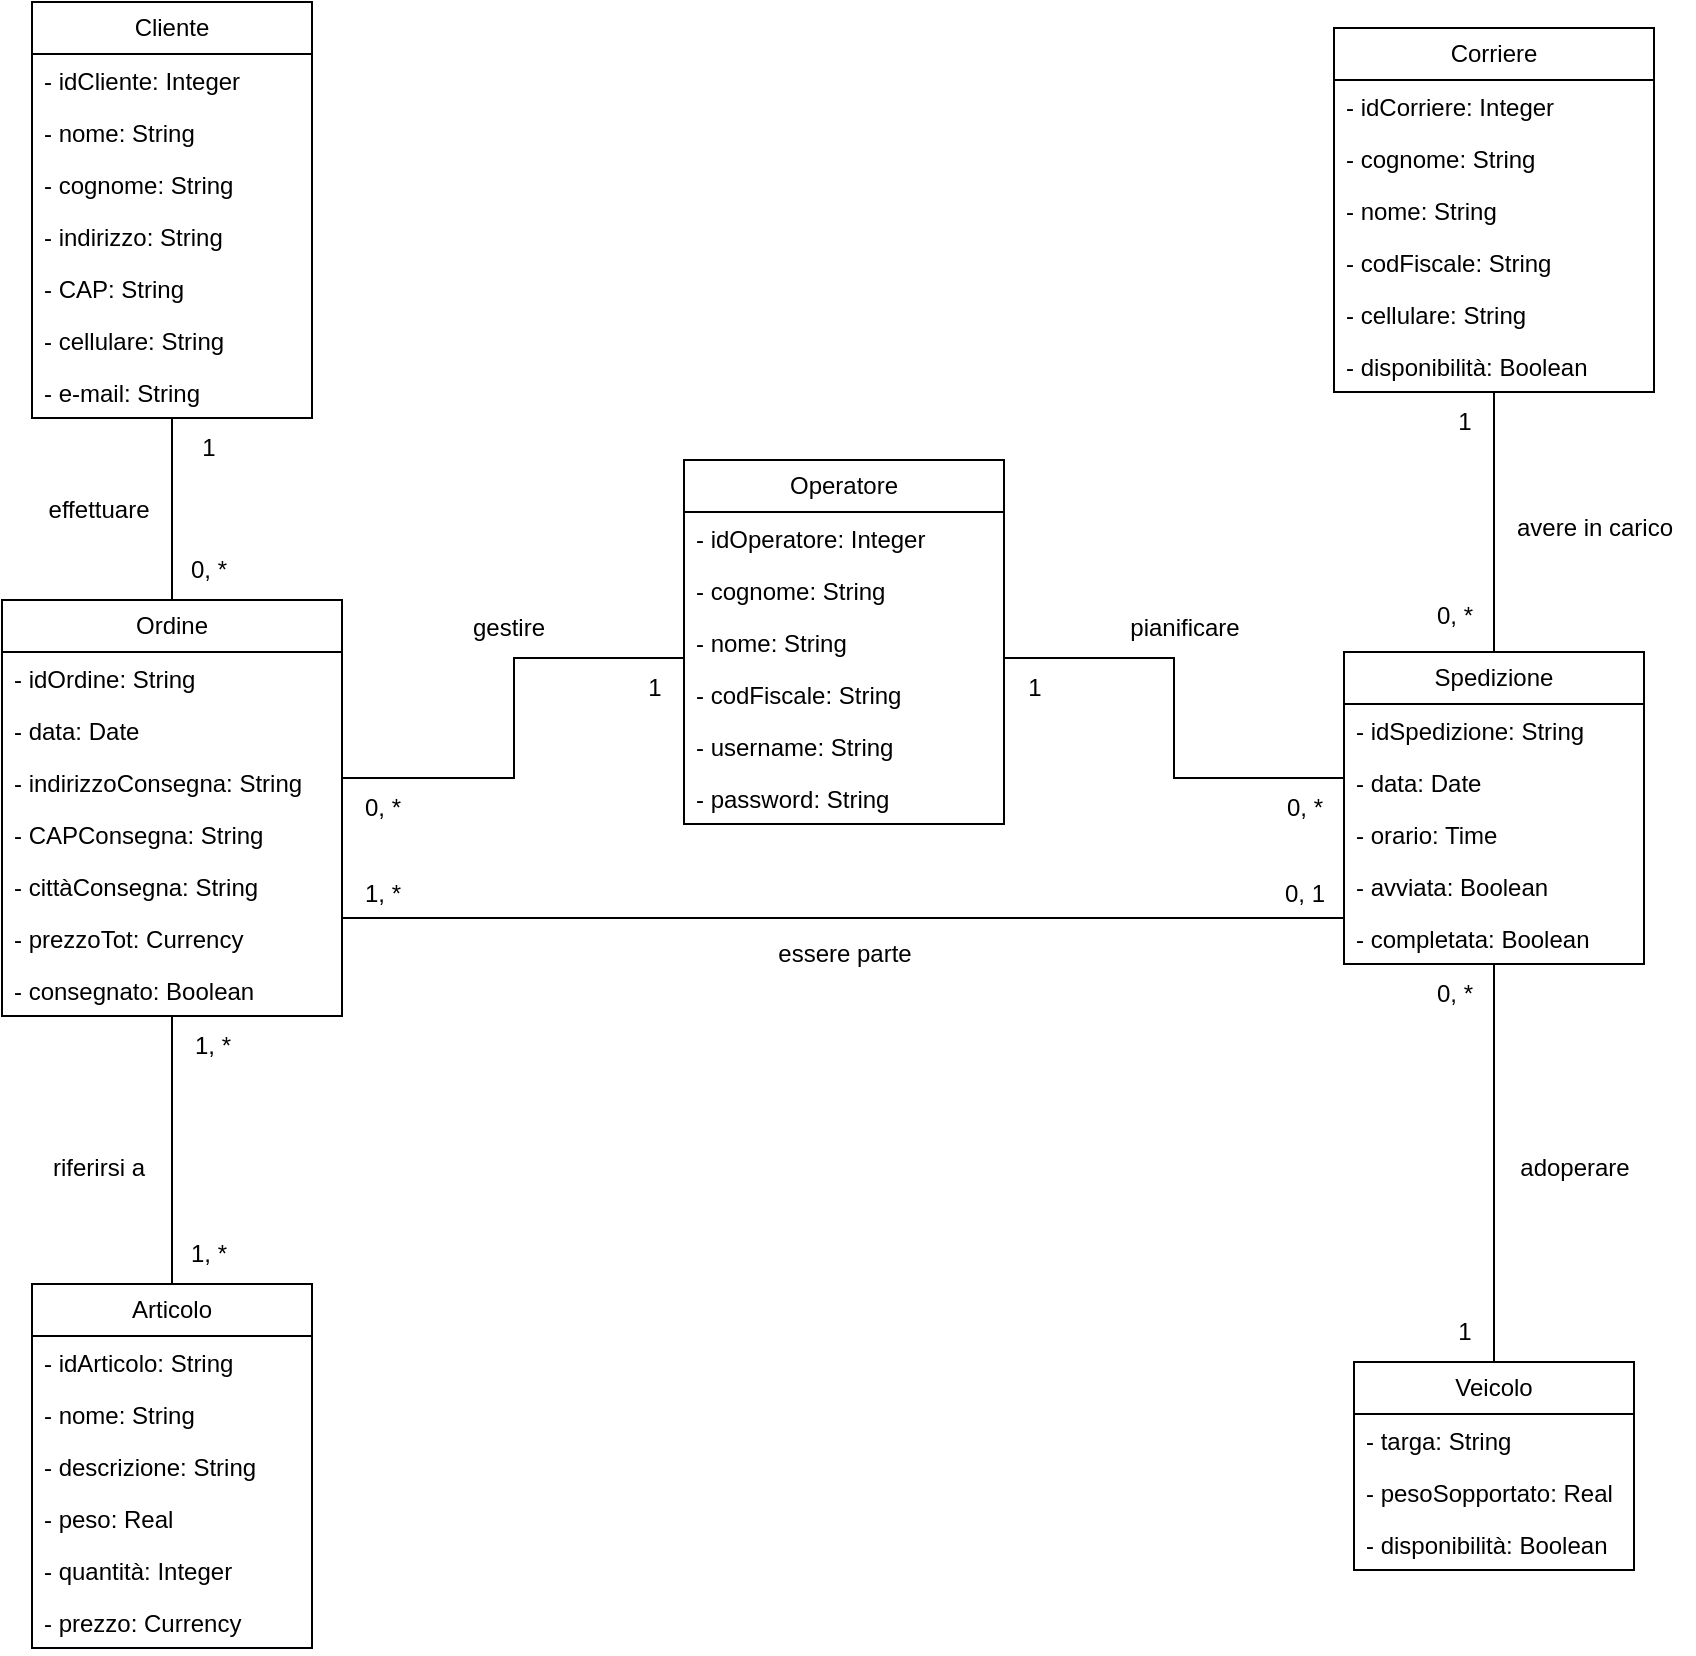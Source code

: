 <mxfile version="22.0.0" type="device">
  <diagram name="Pagina-1" id="WRYDXMOq-KWWwIgOfbzG">
    <mxGraphModel dx="1036" dy="614" grid="1" gridSize="10" guides="1" tooltips="1" connect="1" arrows="1" fold="1" page="1" pageScale="1" pageWidth="1000" pageHeight="900" math="0" shadow="0">
      <root>
        <mxCell id="0" />
        <mxCell id="1" parent="0" />
        <mxCell id="HF8OIwwLMw5w0jJmoDeM-1" style="edgeStyle=orthogonalEdgeStyle;rounded=0;orthogonalLoop=1;jettySize=auto;html=1;endArrow=none;endFill=0;" parent="1" source="HF8OIwwLMw5w0jJmoDeM-3" target="HF8OIwwLMw5w0jJmoDeM-16" edge="1">
          <mxGeometry relative="1" as="geometry" />
        </mxCell>
        <mxCell id="HF8OIwwLMw5w0jJmoDeM-3" value="Articolo" style="swimlane;fontStyle=0;childLayout=stackLayout;horizontal=1;startSize=26;fillColor=none;horizontalStack=0;resizeParent=1;resizeParentMax=0;resizeLast=0;collapsible=1;marginBottom=0;whiteSpace=wrap;html=1;" parent="1" vertex="1">
          <mxGeometry x="92" y="673" width="140" height="182" as="geometry" />
        </mxCell>
        <mxCell id="HF8OIwwLMw5w0jJmoDeM-4" value="- idArticolo: String" style="text;strokeColor=none;fillColor=none;align=left;verticalAlign=top;spacingLeft=4;spacingRight=4;overflow=hidden;rotatable=0;points=[[0,0.5],[1,0.5]];portConstraint=eastwest;whiteSpace=wrap;html=1;" parent="HF8OIwwLMw5w0jJmoDeM-3" vertex="1">
          <mxGeometry y="26" width="140" height="26" as="geometry" />
        </mxCell>
        <mxCell id="HF8OIwwLMw5w0jJmoDeM-5" value="- nome: String" style="text;strokeColor=none;fillColor=none;align=left;verticalAlign=top;spacingLeft=4;spacingRight=4;overflow=hidden;rotatable=0;points=[[0,0.5],[1,0.5]];portConstraint=eastwest;whiteSpace=wrap;html=1;" parent="HF8OIwwLMw5w0jJmoDeM-3" vertex="1">
          <mxGeometry y="52" width="140" height="26" as="geometry" />
        </mxCell>
        <mxCell id="HF8OIwwLMw5w0jJmoDeM-6" value="- descrizione: String" style="text;strokeColor=none;fillColor=none;align=left;verticalAlign=top;spacingLeft=4;spacingRight=4;overflow=hidden;rotatable=0;points=[[0,0.5],[1,0.5]];portConstraint=eastwest;whiteSpace=wrap;html=1;" parent="HF8OIwwLMw5w0jJmoDeM-3" vertex="1">
          <mxGeometry y="78" width="140" height="26" as="geometry" />
        </mxCell>
        <mxCell id="HF8OIwwLMw5w0jJmoDeM-7" value="- peso: Real" style="text;strokeColor=none;fillColor=none;align=left;verticalAlign=top;spacingLeft=4;spacingRight=4;overflow=hidden;rotatable=0;points=[[0,0.5],[1,0.5]];portConstraint=eastwest;whiteSpace=wrap;html=1;" parent="HF8OIwwLMw5w0jJmoDeM-3" vertex="1">
          <mxGeometry y="104" width="140" height="26" as="geometry" />
        </mxCell>
        <mxCell id="HF8OIwwLMw5w0jJmoDeM-8" value="- quantità: Integer" style="text;strokeColor=none;fillColor=none;align=left;verticalAlign=top;spacingLeft=4;spacingRight=4;overflow=hidden;rotatable=0;points=[[0,0.5],[1,0.5]];portConstraint=eastwest;whiteSpace=wrap;html=1;" parent="HF8OIwwLMw5w0jJmoDeM-3" vertex="1">
          <mxGeometry y="130" width="140" height="26" as="geometry" />
        </mxCell>
        <mxCell id="HF8OIwwLMw5w0jJmoDeM-9" value="- prezzo: Currency" style="text;strokeColor=none;fillColor=none;align=left;verticalAlign=top;spacingLeft=4;spacingRight=4;overflow=hidden;rotatable=0;points=[[0,0.5],[1,0.5]];portConstraint=eastwest;whiteSpace=wrap;html=1;" parent="HF8OIwwLMw5w0jJmoDeM-3" vertex="1">
          <mxGeometry y="156" width="140" height="26" as="geometry" />
        </mxCell>
        <mxCell id="HF8OIwwLMw5w0jJmoDeM-10" style="edgeStyle=orthogonalEdgeStyle;rounded=0;orthogonalLoop=1;jettySize=auto;html=1;endArrow=none;endFill=0;" parent="1" source="HF8OIwwLMw5w0jJmoDeM-12" target="HF8OIwwLMw5w0jJmoDeM-16" edge="1">
          <mxGeometry relative="1" as="geometry" />
        </mxCell>
        <mxCell id="HF8OIwwLMw5w0jJmoDeM-12" value="Cliente" style="swimlane;fontStyle=0;childLayout=stackLayout;horizontal=1;startSize=26;fillColor=none;horizontalStack=0;resizeParent=1;resizeParentMax=0;resizeLast=0;collapsible=1;marginBottom=0;whiteSpace=wrap;html=1;" parent="1" vertex="1">
          <mxGeometry x="92" y="32" width="140" height="208" as="geometry">
            <mxRectangle x="450" y="130" width="80" height="30" as="alternateBounds" />
          </mxGeometry>
        </mxCell>
        <mxCell id="HF8OIwwLMw5w0jJmoDeM-76" value="- idCliente: Integer" style="text;strokeColor=none;fillColor=none;align=left;verticalAlign=top;spacingLeft=4;spacingRight=4;overflow=hidden;rotatable=0;points=[[0,0.5],[1,0.5]];portConstraint=eastwest;whiteSpace=wrap;html=1;" parent="HF8OIwwLMw5w0jJmoDeM-12" vertex="1">
          <mxGeometry y="26" width="140" height="26" as="geometry" />
        </mxCell>
        <mxCell id="HF8OIwwLMw5w0jJmoDeM-74" value="- nome: String" style="text;strokeColor=none;fillColor=none;align=left;verticalAlign=top;spacingLeft=4;spacingRight=4;overflow=hidden;rotatable=0;points=[[0,0.5],[1,0.5]];portConstraint=eastwest;whiteSpace=wrap;html=1;" parent="HF8OIwwLMw5w0jJmoDeM-12" vertex="1">
          <mxGeometry y="52" width="140" height="26" as="geometry" />
        </mxCell>
        <mxCell id="HF8OIwwLMw5w0jJmoDeM-75" value="- cognome: String" style="text;strokeColor=none;fillColor=none;align=left;verticalAlign=top;spacingLeft=4;spacingRight=4;overflow=hidden;rotatable=0;points=[[0,0.5],[1,0.5]];portConstraint=eastwest;whiteSpace=wrap;html=1;" parent="HF8OIwwLMw5w0jJmoDeM-12" vertex="1">
          <mxGeometry y="78" width="140" height="26" as="geometry" />
        </mxCell>
        <mxCell id="HF8OIwwLMw5w0jJmoDeM-13" value="- indirizzo: String" style="text;strokeColor=none;fillColor=none;align=left;verticalAlign=top;spacingLeft=4;spacingRight=4;overflow=hidden;rotatable=0;points=[[0,0.5],[1,0.5]];portConstraint=eastwest;whiteSpace=wrap;html=1;" parent="HF8OIwwLMw5w0jJmoDeM-12" vertex="1">
          <mxGeometry y="104" width="140" height="26" as="geometry" />
        </mxCell>
        <mxCell id="moNHZ332CBqK9DNpxD2Y-2" value="- CAP: String" style="text;strokeColor=none;fillColor=none;align=left;verticalAlign=top;spacingLeft=4;spacingRight=4;overflow=hidden;rotatable=0;points=[[0,0.5],[1,0.5]];portConstraint=eastwest;whiteSpace=wrap;html=1;" vertex="1" parent="HF8OIwwLMw5w0jJmoDeM-12">
          <mxGeometry y="130" width="140" height="26" as="geometry" />
        </mxCell>
        <mxCell id="HF8OIwwLMw5w0jJmoDeM-14" value="- cellulare: String" style="text;strokeColor=none;fillColor=none;align=left;verticalAlign=top;spacingLeft=4;spacingRight=4;overflow=hidden;rotatable=0;points=[[0,0.5],[1,0.5]];portConstraint=eastwest;whiteSpace=wrap;html=1;" parent="HF8OIwwLMw5w0jJmoDeM-12" vertex="1">
          <mxGeometry y="156" width="140" height="26" as="geometry" />
        </mxCell>
        <mxCell id="HF8OIwwLMw5w0jJmoDeM-15" value="- e-mail: String" style="text;strokeColor=none;fillColor=none;align=left;verticalAlign=top;spacingLeft=4;spacingRight=4;overflow=hidden;rotatable=0;points=[[0,0.5],[1,0.5]];portConstraint=eastwest;whiteSpace=wrap;html=1;" parent="HF8OIwwLMw5w0jJmoDeM-12" vertex="1">
          <mxGeometry y="182" width="140" height="26" as="geometry" />
        </mxCell>
        <mxCell id="HF8OIwwLMw5w0jJmoDeM-16" value="Ordine" style="swimlane;fontStyle=0;childLayout=stackLayout;horizontal=1;startSize=26;fillColor=none;horizontalStack=0;resizeParent=1;resizeParentMax=0;resizeLast=0;collapsible=1;marginBottom=0;whiteSpace=wrap;html=1;" parent="1" vertex="1">
          <mxGeometry x="77" y="331" width="170" height="208" as="geometry" />
        </mxCell>
        <mxCell id="HF8OIwwLMw5w0jJmoDeM-17" value="- idOrdine: String" style="text;strokeColor=none;fillColor=none;align=left;verticalAlign=top;spacingLeft=4;spacingRight=4;overflow=hidden;rotatable=0;points=[[0,0.5],[1,0.5]];portConstraint=eastwest;whiteSpace=wrap;html=1;" parent="HF8OIwwLMw5w0jJmoDeM-16" vertex="1">
          <mxGeometry y="26" width="170" height="26" as="geometry" />
        </mxCell>
        <mxCell id="HF8OIwwLMw5w0jJmoDeM-18" value="- data: Date" style="text;strokeColor=none;fillColor=none;align=left;verticalAlign=top;spacingLeft=4;spacingRight=4;overflow=hidden;rotatable=0;points=[[0,0.5],[1,0.5]];portConstraint=eastwest;whiteSpace=wrap;html=1;" parent="HF8OIwwLMw5w0jJmoDeM-16" vertex="1">
          <mxGeometry y="52" width="170" height="26" as="geometry" />
        </mxCell>
        <mxCell id="HF8OIwwLMw5w0jJmoDeM-19" value="- indirizzoConsegna: String" style="text;strokeColor=none;fillColor=none;align=left;verticalAlign=top;spacingLeft=4;spacingRight=4;overflow=hidden;rotatable=0;points=[[0,0.5],[1,0.5]];portConstraint=eastwest;whiteSpace=wrap;html=1;" parent="HF8OIwwLMw5w0jJmoDeM-16" vertex="1">
          <mxGeometry y="78" width="170" height="26" as="geometry" />
        </mxCell>
        <mxCell id="moNHZ332CBqK9DNpxD2Y-1" value="- CAPConsegna: String" style="text;strokeColor=none;fillColor=none;align=left;verticalAlign=top;spacingLeft=4;spacingRight=4;overflow=hidden;rotatable=0;points=[[0,0.5],[1,0.5]];portConstraint=eastwest;whiteSpace=wrap;html=1;" vertex="1" parent="HF8OIwwLMw5w0jJmoDeM-16">
          <mxGeometry y="104" width="170" height="26" as="geometry" />
        </mxCell>
        <mxCell id="HF8OIwwLMw5w0jJmoDeM-20" value="- cittàConsegna: String" style="text;strokeColor=none;fillColor=none;align=left;verticalAlign=top;spacingLeft=4;spacingRight=4;overflow=hidden;rotatable=0;points=[[0,0.5],[1,0.5]];portConstraint=eastwest;whiteSpace=wrap;html=1;" parent="HF8OIwwLMw5w0jJmoDeM-16" vertex="1">
          <mxGeometry y="130" width="170" height="26" as="geometry" />
        </mxCell>
        <mxCell id="HF8OIwwLMw5w0jJmoDeM-21" value="- prezzoTot: Currency" style="text;strokeColor=none;fillColor=none;align=left;verticalAlign=top;spacingLeft=4;spacingRight=4;overflow=hidden;rotatable=0;points=[[0,0.5],[1,0.5]];portConstraint=eastwest;whiteSpace=wrap;html=1;" parent="HF8OIwwLMw5w0jJmoDeM-16" vertex="1">
          <mxGeometry y="156" width="170" height="26" as="geometry" />
        </mxCell>
        <mxCell id="8vuQvDkQb70YjeGmviDo-1" value="- consegnato: Boolean" style="text;strokeColor=none;fillColor=none;align=left;verticalAlign=top;spacingLeft=4;spacingRight=4;overflow=hidden;rotatable=0;points=[[0,0.5],[1,0.5]];portConstraint=eastwest;whiteSpace=wrap;html=1;" parent="HF8OIwwLMw5w0jJmoDeM-16" vertex="1">
          <mxGeometry y="182" width="170" height="26" as="geometry" />
        </mxCell>
        <mxCell id="HF8OIwwLMw5w0jJmoDeM-22" style="edgeStyle=orthogonalEdgeStyle;rounded=0;orthogonalLoop=1;jettySize=auto;html=1;endArrow=none;endFill=0;" parent="1" source="HF8OIwwLMw5w0jJmoDeM-23" target="HF8OIwwLMw5w0jJmoDeM-36" edge="1">
          <mxGeometry relative="1" as="geometry" />
        </mxCell>
        <mxCell id="HF8OIwwLMw5w0jJmoDeM-23" value="Veicolo" style="swimlane;fontStyle=0;childLayout=stackLayout;horizontal=1;startSize=26;fillColor=none;horizontalStack=0;resizeParent=1;resizeParentMax=0;resizeLast=0;collapsible=1;marginBottom=0;whiteSpace=wrap;html=1;" parent="1" vertex="1">
          <mxGeometry x="753" y="712" width="140" height="104" as="geometry" />
        </mxCell>
        <mxCell id="HF8OIwwLMw5w0jJmoDeM-24" value="- targa: String" style="text;strokeColor=none;fillColor=none;align=left;verticalAlign=top;spacingLeft=4;spacingRight=4;overflow=hidden;rotatable=0;points=[[0,0.5],[1,0.5]];portConstraint=eastwest;whiteSpace=wrap;html=1;" parent="HF8OIwwLMw5w0jJmoDeM-23" vertex="1">
          <mxGeometry y="26" width="140" height="26" as="geometry" />
        </mxCell>
        <mxCell id="HF8OIwwLMw5w0jJmoDeM-25" value="- pesoSopportato: Real" style="text;strokeColor=none;fillColor=none;align=left;verticalAlign=top;spacingLeft=4;spacingRight=4;overflow=hidden;rotatable=0;points=[[0,0.5],[1,0.5]];portConstraint=eastwest;whiteSpace=wrap;html=1;" parent="HF8OIwwLMw5w0jJmoDeM-23" vertex="1">
          <mxGeometry y="52" width="140" height="26" as="geometry" />
        </mxCell>
        <mxCell id="HF8OIwwLMw5w0jJmoDeM-26" value="- disponibilità: Boolean" style="text;strokeColor=none;fillColor=none;align=left;verticalAlign=top;spacingLeft=4;spacingRight=4;overflow=hidden;rotatable=0;points=[[0,0.5],[1,0.5]];portConstraint=eastwest;whiteSpace=wrap;html=1;" parent="HF8OIwwLMw5w0jJmoDeM-23" vertex="1">
          <mxGeometry y="78" width="140" height="26" as="geometry" />
        </mxCell>
        <mxCell id="HF8OIwwLMw5w0jJmoDeM-27" value="effettuare" style="text;html=1;align=center;verticalAlign=middle;resizable=0;points=[];autosize=1;strokeColor=none;fillColor=none;" parent="1" vertex="1">
          <mxGeometry x="90" y="271" width="70" height="30" as="geometry" />
        </mxCell>
        <mxCell id="HF8OIwwLMw5w0jJmoDeM-28" value="0, *" style="text;html=1;align=center;verticalAlign=middle;resizable=0;points=[];autosize=1;strokeColor=none;fillColor=none;" parent="1" vertex="1">
          <mxGeometry x="160" y="301" width="40" height="30" as="geometry" />
        </mxCell>
        <mxCell id="HF8OIwwLMw5w0jJmoDeM-29" value="1" style="text;html=1;align=center;verticalAlign=middle;resizable=0;points=[];autosize=1;strokeColor=none;fillColor=none;" parent="1" vertex="1">
          <mxGeometry x="165" y="240" width="30" height="30" as="geometry" />
        </mxCell>
        <mxCell id="HF8OIwwLMw5w0jJmoDeM-30" value="riferirsi a" style="text;html=1;align=center;verticalAlign=middle;resizable=0;points=[];autosize=1;strokeColor=none;fillColor=none;" parent="1" vertex="1">
          <mxGeometry x="90" y="600" width="70" height="30" as="geometry" />
        </mxCell>
        <mxCell id="HF8OIwwLMw5w0jJmoDeM-31" value="1, *" style="text;html=1;align=center;verticalAlign=middle;resizable=0;points=[];autosize=1;strokeColor=none;fillColor=none;" parent="1" vertex="1">
          <mxGeometry x="160" y="643" width="40" height="30" as="geometry" />
        </mxCell>
        <mxCell id="HF8OIwwLMw5w0jJmoDeM-32" value="1, *" style="text;html=1;align=center;verticalAlign=middle;resizable=0;points=[];autosize=1;strokeColor=none;fillColor=none;" parent="1" vertex="1">
          <mxGeometry x="162" y="539" width="40" height="30" as="geometry" />
        </mxCell>
        <mxCell id="HF8OIwwLMw5w0jJmoDeM-33" value="avere in carico" style="text;html=1;align=center;verticalAlign=middle;resizable=0;points=[];autosize=1;strokeColor=none;fillColor=none;" parent="1" vertex="1">
          <mxGeometry x="823" y="280" width="100" height="30" as="geometry" />
        </mxCell>
        <mxCell id="HF8OIwwLMw5w0jJmoDeM-34" value="0, *" style="text;html=1;align=center;verticalAlign=middle;resizable=0;points=[];autosize=1;strokeColor=none;fillColor=none;" parent="1" vertex="1">
          <mxGeometry x="783" y="324" width="40" height="30" as="geometry" />
        </mxCell>
        <mxCell id="HF8OIwwLMw5w0jJmoDeM-35" value="1" style="text;html=1;align=center;verticalAlign=middle;resizable=0;points=[];autosize=1;strokeColor=none;fillColor=none;" parent="1" vertex="1">
          <mxGeometry x="793" y="227" width="30" height="30" as="geometry" />
        </mxCell>
        <mxCell id="RyxmVZqBfQZy0elk7FMr-1" style="edgeStyle=orthogonalEdgeStyle;rounded=0;orthogonalLoop=1;jettySize=auto;html=1;endArrow=none;endFill=0;" parent="1" source="HF8OIwwLMw5w0jJmoDeM-36" target="HF8OIwwLMw5w0jJmoDeM-16" edge="1">
          <mxGeometry relative="1" as="geometry">
            <Array as="points">
              <mxPoint x="500" y="490" />
              <mxPoint x="500" y="490" />
            </Array>
          </mxGeometry>
        </mxCell>
        <mxCell id="HF8OIwwLMw5w0jJmoDeM-36" value="Spedizione" style="swimlane;fontStyle=0;childLayout=stackLayout;horizontal=1;startSize=26;fillColor=none;horizontalStack=0;resizeParent=1;resizeParentMax=0;resizeLast=0;collapsible=1;marginBottom=0;whiteSpace=wrap;html=1;" parent="1" vertex="1">
          <mxGeometry x="748" y="357" width="150" height="156" as="geometry" />
        </mxCell>
        <mxCell id="HF8OIwwLMw5w0jJmoDeM-37" value="- idSpedizione: String" style="text;strokeColor=none;fillColor=none;align=left;verticalAlign=top;spacingLeft=4;spacingRight=4;overflow=hidden;rotatable=0;points=[[0,0.5],[1,0.5]];portConstraint=eastwest;whiteSpace=wrap;html=1;" parent="HF8OIwwLMw5w0jJmoDeM-36" vertex="1">
          <mxGeometry y="26" width="150" height="26" as="geometry" />
        </mxCell>
        <mxCell id="HF8OIwwLMw5w0jJmoDeM-38" value="- data: Date" style="text;strokeColor=none;fillColor=none;align=left;verticalAlign=top;spacingLeft=4;spacingRight=4;overflow=hidden;rotatable=0;points=[[0,0.5],[1,0.5]];portConstraint=eastwest;whiteSpace=wrap;html=1;" parent="HF8OIwwLMw5w0jJmoDeM-36" vertex="1">
          <mxGeometry y="52" width="150" height="26" as="geometry" />
        </mxCell>
        <mxCell id="HF8OIwwLMw5w0jJmoDeM-39" value="- orario: Time" style="text;strokeColor=none;fillColor=none;align=left;verticalAlign=top;spacingLeft=4;spacingRight=4;overflow=hidden;rotatable=0;points=[[0,0.5],[1,0.5]];portConstraint=eastwest;whiteSpace=wrap;html=1;" parent="HF8OIwwLMw5w0jJmoDeM-36" vertex="1">
          <mxGeometry y="78" width="150" height="26" as="geometry" />
        </mxCell>
        <mxCell id="8vuQvDkQb70YjeGmviDo-3" value="- avviata: Boolean" style="text;strokeColor=none;fillColor=none;align=left;verticalAlign=top;spacingLeft=4;spacingRight=4;overflow=hidden;rotatable=0;points=[[0,0.5],[1,0.5]];portConstraint=eastwest;whiteSpace=wrap;html=1;" parent="HF8OIwwLMw5w0jJmoDeM-36" vertex="1">
          <mxGeometry y="104" width="150" height="26" as="geometry" />
        </mxCell>
        <mxCell id="HF8OIwwLMw5w0jJmoDeM-40" value="- completata: Boolean" style="text;strokeColor=none;fillColor=none;align=left;verticalAlign=top;spacingLeft=4;spacingRight=4;overflow=hidden;rotatable=0;points=[[0,0.5],[1,0.5]];portConstraint=eastwest;whiteSpace=wrap;html=1;" parent="HF8OIwwLMw5w0jJmoDeM-36" vertex="1">
          <mxGeometry y="130" width="150" height="26" as="geometry" />
        </mxCell>
        <mxCell id="HF8OIwwLMw5w0jJmoDeM-45" style="edgeStyle=orthogonalEdgeStyle;rounded=0;orthogonalLoop=1;jettySize=auto;html=1;endArrow=none;endFill=0;" parent="1" source="HF8OIwwLMw5w0jJmoDeM-47" target="HF8OIwwLMw5w0jJmoDeM-16" edge="1">
          <mxGeometry relative="1" as="geometry">
            <Array as="points">
              <mxPoint x="333" y="360" />
              <mxPoint x="333" y="420" />
            </Array>
          </mxGeometry>
        </mxCell>
        <mxCell id="HF8OIwwLMw5w0jJmoDeM-46" style="edgeStyle=orthogonalEdgeStyle;rounded=0;orthogonalLoop=1;jettySize=auto;html=1;endArrow=none;endFill=0;" parent="1" source="HF8OIwwLMw5w0jJmoDeM-47" target="HF8OIwwLMw5w0jJmoDeM-36" edge="1">
          <mxGeometry relative="1" as="geometry">
            <Array as="points">
              <mxPoint x="663" y="360" />
              <mxPoint x="663" y="420" />
            </Array>
          </mxGeometry>
        </mxCell>
        <mxCell id="HF8OIwwLMw5w0jJmoDeM-47" value="Operatore" style="swimlane;fontStyle=0;childLayout=stackLayout;horizontal=1;startSize=26;fillColor=none;horizontalStack=0;resizeParent=1;resizeParentMax=0;resizeLast=0;collapsible=1;marginBottom=0;whiteSpace=wrap;html=1;" parent="1" vertex="1">
          <mxGeometry x="418" y="261" width="160" height="182" as="geometry" />
        </mxCell>
        <mxCell id="HF8OIwwLMw5w0jJmoDeM-80" value="- idOperatore: Integer" style="text;strokeColor=none;fillColor=none;align=left;verticalAlign=top;spacingLeft=4;spacingRight=4;overflow=hidden;rotatable=0;points=[[0,0.5],[1,0.5]];portConstraint=eastwest;whiteSpace=wrap;html=1;" parent="HF8OIwwLMw5w0jJmoDeM-47" vertex="1">
          <mxGeometry y="26" width="160" height="26" as="geometry" />
        </mxCell>
        <mxCell id="HF8OIwwLMw5w0jJmoDeM-82" value="- cognome: String" style="text;strokeColor=none;fillColor=none;align=left;verticalAlign=top;spacingLeft=4;spacingRight=4;overflow=hidden;rotatable=0;points=[[0,0.5],[1,0.5]];portConstraint=eastwest;whiteSpace=wrap;html=1;" parent="HF8OIwwLMw5w0jJmoDeM-47" vertex="1">
          <mxGeometry y="52" width="160" height="26" as="geometry" />
        </mxCell>
        <mxCell id="HF8OIwwLMw5w0jJmoDeM-81" value="- nome: String" style="text;strokeColor=none;fillColor=none;align=left;verticalAlign=top;spacingLeft=4;spacingRight=4;overflow=hidden;rotatable=0;points=[[0,0.5],[1,0.5]];portConstraint=eastwest;whiteSpace=wrap;html=1;" parent="HF8OIwwLMw5w0jJmoDeM-47" vertex="1">
          <mxGeometry y="78" width="160" height="26" as="geometry" />
        </mxCell>
        <mxCell id="HF8OIwwLMw5w0jJmoDeM-48" value="- codFiscale: String" style="text;strokeColor=none;fillColor=none;align=left;verticalAlign=top;spacingLeft=4;spacingRight=4;overflow=hidden;rotatable=0;points=[[0,0.5],[1,0.5]];portConstraint=eastwest;whiteSpace=wrap;html=1;" parent="HF8OIwwLMw5w0jJmoDeM-47" vertex="1">
          <mxGeometry y="104" width="160" height="26" as="geometry" />
        </mxCell>
        <mxCell id="HF8OIwwLMw5w0jJmoDeM-49" value="- username: String" style="text;strokeColor=none;fillColor=none;align=left;verticalAlign=top;spacingLeft=4;spacingRight=4;overflow=hidden;rotatable=0;points=[[0,0.5],[1,0.5]];portConstraint=eastwest;whiteSpace=wrap;html=1;" parent="HF8OIwwLMw5w0jJmoDeM-47" vertex="1">
          <mxGeometry y="130" width="160" height="26" as="geometry" />
        </mxCell>
        <mxCell id="HF8OIwwLMw5w0jJmoDeM-50" value="- password: String" style="text;strokeColor=none;fillColor=none;align=left;verticalAlign=top;spacingLeft=4;spacingRight=4;overflow=hidden;rotatable=0;points=[[0,0.5],[1,0.5]];portConstraint=eastwest;whiteSpace=wrap;html=1;" parent="HF8OIwwLMw5w0jJmoDeM-47" vertex="1">
          <mxGeometry y="156" width="160" height="26" as="geometry" />
        </mxCell>
        <mxCell id="HF8OIwwLMw5w0jJmoDeM-51" value="gestire" style="text;html=1;align=center;verticalAlign=middle;resizable=0;points=[];autosize=1;strokeColor=none;fillColor=none;" parent="1" vertex="1">
          <mxGeometry x="300" y="330" width="60" height="30" as="geometry" />
        </mxCell>
        <mxCell id="HF8OIwwLMw5w0jJmoDeM-52" value="1" style="text;html=1;align=center;verticalAlign=middle;resizable=0;points=[];autosize=1;strokeColor=none;fillColor=none;" parent="1" vertex="1">
          <mxGeometry x="388" y="360" width="30" height="30" as="geometry" />
        </mxCell>
        <mxCell id="HF8OIwwLMw5w0jJmoDeM-53" value="0, *" style="text;html=1;align=center;verticalAlign=middle;resizable=0;points=[];autosize=1;strokeColor=none;fillColor=none;" parent="1" vertex="1">
          <mxGeometry x="247" y="420" width="40" height="30" as="geometry" />
        </mxCell>
        <mxCell id="HF8OIwwLMw5w0jJmoDeM-55" style="edgeStyle=orthogonalEdgeStyle;rounded=0;orthogonalLoop=1;jettySize=auto;html=1;endArrow=none;endFill=0;" parent="1" source="HF8OIwwLMw5w0jJmoDeM-57" target="HF8OIwwLMw5w0jJmoDeM-36" edge="1">
          <mxGeometry relative="1" as="geometry" />
        </mxCell>
        <mxCell id="HF8OIwwLMw5w0jJmoDeM-57" value="Corriere" style="swimlane;fontStyle=0;childLayout=stackLayout;horizontal=1;startSize=26;fillColor=none;horizontalStack=0;resizeParent=1;resizeParentMax=0;resizeLast=0;collapsible=1;marginBottom=0;whiteSpace=wrap;html=1;" parent="1" vertex="1">
          <mxGeometry x="743" y="45" width="160" height="182" as="geometry" />
        </mxCell>
        <mxCell id="HF8OIwwLMw5w0jJmoDeM-77" value="- idCorriere: Integer" style="text;strokeColor=none;fillColor=none;align=left;verticalAlign=top;spacingLeft=4;spacingRight=4;overflow=hidden;rotatable=0;points=[[0,0.5],[1,0.5]];portConstraint=eastwest;whiteSpace=wrap;html=1;" parent="HF8OIwwLMw5w0jJmoDeM-57" vertex="1">
          <mxGeometry y="26" width="160" height="26" as="geometry" />
        </mxCell>
        <mxCell id="HF8OIwwLMw5w0jJmoDeM-79" value="- cognome: String" style="text;strokeColor=none;fillColor=none;align=left;verticalAlign=top;spacingLeft=4;spacingRight=4;overflow=hidden;rotatable=0;points=[[0,0.5],[1,0.5]];portConstraint=eastwest;whiteSpace=wrap;html=1;" parent="HF8OIwwLMw5w0jJmoDeM-57" vertex="1">
          <mxGeometry y="52" width="160" height="26" as="geometry" />
        </mxCell>
        <mxCell id="HF8OIwwLMw5w0jJmoDeM-78" value="- nome: String" style="text;strokeColor=none;fillColor=none;align=left;verticalAlign=top;spacingLeft=4;spacingRight=4;overflow=hidden;rotatable=0;points=[[0,0.5],[1,0.5]];portConstraint=eastwest;whiteSpace=wrap;html=1;" parent="HF8OIwwLMw5w0jJmoDeM-57" vertex="1">
          <mxGeometry y="78" width="160" height="26" as="geometry" />
        </mxCell>
        <mxCell id="HF8OIwwLMw5w0jJmoDeM-58" value="- codFiscale: String" style="text;strokeColor=none;fillColor=none;align=left;verticalAlign=top;spacingLeft=4;spacingRight=4;overflow=hidden;rotatable=0;points=[[0,0.5],[1,0.5]];portConstraint=eastwest;whiteSpace=wrap;html=1;" parent="HF8OIwwLMw5w0jJmoDeM-57" vertex="1">
          <mxGeometry y="104" width="160" height="26" as="geometry" />
        </mxCell>
        <mxCell id="HF8OIwwLMw5w0jJmoDeM-59" value="- cellulare: String" style="text;strokeColor=none;fillColor=none;align=left;verticalAlign=top;spacingLeft=4;spacingRight=4;overflow=hidden;rotatable=0;points=[[0,0.5],[1,0.5]];portConstraint=eastwest;whiteSpace=wrap;html=1;" parent="HF8OIwwLMw5w0jJmoDeM-57" vertex="1">
          <mxGeometry y="130" width="160" height="26" as="geometry" />
        </mxCell>
        <mxCell id="HF8OIwwLMw5w0jJmoDeM-60" value="- disponibilità: Boolean" style="text;strokeColor=none;fillColor=none;align=left;verticalAlign=top;spacingLeft=4;spacingRight=4;overflow=hidden;rotatable=0;points=[[0,0.5],[1,0.5]];portConstraint=eastwest;whiteSpace=wrap;html=1;" parent="HF8OIwwLMw5w0jJmoDeM-57" vertex="1">
          <mxGeometry y="156" width="160" height="26" as="geometry" />
        </mxCell>
        <mxCell id="HF8OIwwLMw5w0jJmoDeM-61" value="1" style="text;html=1;align=center;verticalAlign=middle;resizable=0;points=[];autosize=1;strokeColor=none;fillColor=none;" parent="1" vertex="1">
          <mxGeometry x="578" y="360" width="30" height="30" as="geometry" />
        </mxCell>
        <mxCell id="HF8OIwwLMw5w0jJmoDeM-62" value="0, *" style="text;html=1;align=center;verticalAlign=middle;resizable=0;points=[];autosize=1;strokeColor=none;fillColor=none;" parent="1" vertex="1">
          <mxGeometry x="708" y="420" width="40" height="30" as="geometry" />
        </mxCell>
        <mxCell id="HF8OIwwLMw5w0jJmoDeM-63" value="pianificare" style="text;html=1;align=center;verticalAlign=middle;resizable=0;points=[];autosize=1;strokeColor=none;fillColor=none;" parent="1" vertex="1">
          <mxGeometry x="628" y="330" width="80" height="30" as="geometry" />
        </mxCell>
        <mxCell id="HF8OIwwLMw5w0jJmoDeM-64" value="adoperare" style="text;html=1;align=center;verticalAlign=middle;resizable=0;points=[];autosize=1;strokeColor=none;fillColor=none;" parent="1" vertex="1">
          <mxGeometry x="823" y="600" width="80" height="30" as="geometry" />
        </mxCell>
        <mxCell id="HF8OIwwLMw5w0jJmoDeM-65" value="1" style="text;html=1;align=center;verticalAlign=middle;resizable=0;points=[];autosize=1;strokeColor=none;fillColor=none;" parent="1" vertex="1">
          <mxGeometry x="793" y="682" width="30" height="30" as="geometry" />
        </mxCell>
        <mxCell id="HF8OIwwLMw5w0jJmoDeM-66" value="0, *" style="text;html=1;align=center;verticalAlign=middle;resizable=0;points=[];autosize=1;strokeColor=none;fillColor=none;" parent="1" vertex="1">
          <mxGeometry x="783" y="513" width="40" height="30" as="geometry" />
        </mxCell>
        <mxCell id="RyxmVZqBfQZy0elk7FMr-2" value="essere parte" style="text;html=1;align=center;verticalAlign=middle;resizable=0;points=[];autosize=1;strokeColor=none;fillColor=none;" parent="1" vertex="1">
          <mxGeometry x="453" y="493" width="90" height="30" as="geometry" />
        </mxCell>
        <mxCell id="RyxmVZqBfQZy0elk7FMr-3" value="1, *" style="text;html=1;align=center;verticalAlign=middle;resizable=0;points=[];autosize=1;strokeColor=none;fillColor=none;" parent="1" vertex="1">
          <mxGeometry x="247" y="463" width="40" height="30" as="geometry" />
        </mxCell>
        <mxCell id="RyxmVZqBfQZy0elk7FMr-4" value="0, 1" style="text;html=1;align=center;verticalAlign=middle;resizable=0;points=[];autosize=1;strokeColor=none;fillColor=none;" parent="1" vertex="1">
          <mxGeometry x="708" y="463" width="40" height="30" as="geometry" />
        </mxCell>
      </root>
    </mxGraphModel>
  </diagram>
</mxfile>
